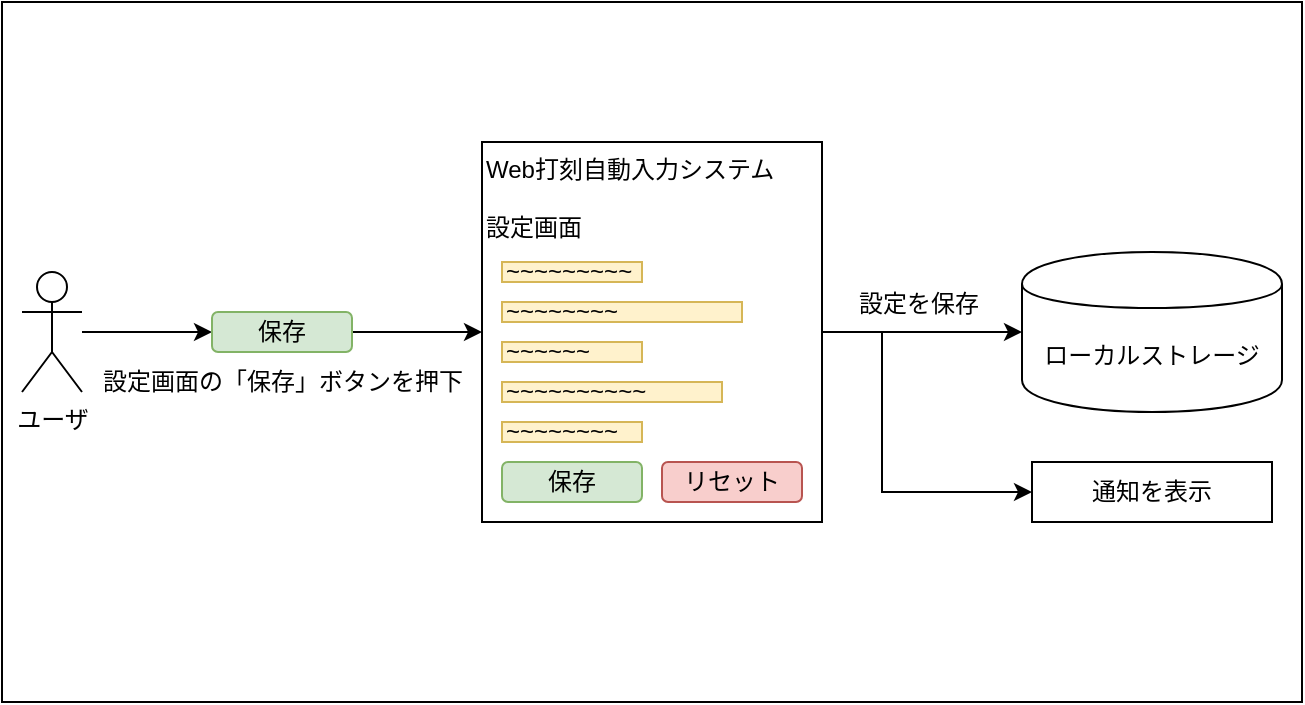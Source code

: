 <mxfile version="13.1.3">
    <diagram id="6hGFLwfOUW9BJ-s0fimq" name="Page-1">
        <mxGraphModel dx="983" dy="462" grid="1" gridSize="10" guides="1" tooltips="1" connect="1" arrows="1" fold="1" page="1" pageScale="1" pageWidth="650" pageHeight="350" math="0" shadow="0">
            <root>
                <mxCell id="0"/>
                <mxCell id="1" parent="0"/>
                <mxCell id="39" value="" style="rounded=0;whiteSpace=wrap;html=1;" vertex="1" parent="1">
                    <mxGeometry y="350" width="650" height="350" as="geometry"/>
                </mxCell>
                <mxCell id="38" style="edgeStyle=orthogonalEdgeStyle;rounded=0;orthogonalLoop=1;jettySize=auto;html=1;entryX=0;entryY=0.5;entryDx=0;entryDy=0;" edge="1" parent="1" source="2" target="33">
                    <mxGeometry relative="1" as="geometry"/>
                </mxCell>
                <mxCell id="2" value="ユーザ" style="shape=umlActor;verticalLabelPosition=bottom;labelBackgroundColor=#ffffff;verticalAlign=top;html=1;outlineConnect=0;" parent="1" vertex="1">
                    <mxGeometry x="10" y="485" width="30" height="60" as="geometry"/>
                </mxCell>
                <mxCell id="36" style="edgeStyle=orthogonalEdgeStyle;rounded=0;orthogonalLoop=1;jettySize=auto;html=1;entryX=0;entryY=0.5;entryDx=0;entryDy=0;" edge="1" parent="1" source="7" target="15">
                    <mxGeometry relative="1" as="geometry"/>
                </mxCell>
                <mxCell id="42" style="edgeStyle=orthogonalEdgeStyle;rounded=0;orthogonalLoop=1;jettySize=auto;html=1;entryX=0;entryY=0.5;entryDx=0;entryDy=0;" edge="1" parent="1" source="7" target="41">
                    <mxGeometry relative="1" as="geometry">
                        <Array as="points">
                            <mxPoint x="440" y="515"/>
                            <mxPoint x="440" y="595"/>
                        </Array>
                    </mxGeometry>
                </mxCell>
                <mxCell id="7" value="Web打刻自動入力システム&lt;br&gt;&lt;br&gt;設定画面" style="rounded=0;whiteSpace=wrap;html=1;align=left;verticalAlign=top;" parent="1" vertex="1">
                    <mxGeometry x="240" y="420" width="170" height="190" as="geometry"/>
                </mxCell>
                <mxCell id="15" value="ローカルストレージ" style="shape=cylinder;whiteSpace=wrap;html=1;boundedLbl=1;backgroundOutline=1;" parent="1" vertex="1">
                    <mxGeometry x="510" y="475" width="130" height="80" as="geometry"/>
                </mxCell>
                <mxCell id="26" value="保存" style="rounded=1;whiteSpace=wrap;html=1;align=center;fillColor=#d5e8d4;strokeColor=#82b366;" parent="1" vertex="1">
                    <mxGeometry x="250" y="580" width="70" height="20" as="geometry"/>
                </mxCell>
                <mxCell id="27" value="リセット" style="rounded=1;whiteSpace=wrap;html=1;align=center;fillColor=#f8cecc;strokeColor=#b85450;" parent="1" vertex="1">
                    <mxGeometry x="330" y="580" width="70" height="20" as="geometry"/>
                </mxCell>
                <mxCell id="28" value="~~~~~~~~~" style="rounded=0;whiteSpace=wrap;html=1;align=left;fillColor=#fff2cc;strokeColor=#d6b656;" parent="1" vertex="1">
                    <mxGeometry x="250" y="480" width="70" height="10" as="geometry"/>
                </mxCell>
                <mxCell id="29" value="~~~~~~~~" style="rounded=0;whiteSpace=wrap;html=1;align=left;fillColor=#fff2cc;strokeColor=#d6b656;" parent="1" vertex="1">
                    <mxGeometry x="250" y="500" width="120" height="10" as="geometry"/>
                </mxCell>
                <mxCell id="30" value="~~~~~~" style="rounded=0;whiteSpace=wrap;html=1;align=left;fillColor=#fff2cc;strokeColor=#d6b656;" parent="1" vertex="1">
                    <mxGeometry x="250" y="520" width="70" height="10" as="geometry"/>
                </mxCell>
                <mxCell id="31" value="~~~~~~~~~~" style="rounded=0;whiteSpace=wrap;html=1;align=left;fillColor=#fff2cc;strokeColor=#d6b656;" parent="1" vertex="1">
                    <mxGeometry x="250" y="540" width="110" height="10" as="geometry"/>
                </mxCell>
                <mxCell id="32" value="~~~~~~~~" style="rounded=0;whiteSpace=wrap;html=1;align=left;fillColor=#fff2cc;strokeColor=#d6b656;" parent="1" vertex="1">
                    <mxGeometry x="250" y="560" width="70" height="10" as="geometry"/>
                </mxCell>
                <mxCell id="35" style="edgeStyle=orthogonalEdgeStyle;rounded=0;orthogonalLoop=1;jettySize=auto;html=1;" edge="1" parent="1" source="33" target="7">
                    <mxGeometry relative="1" as="geometry"/>
                </mxCell>
                <mxCell id="33" value="保存" style="rounded=1;whiteSpace=wrap;html=1;align=center;fillColor=#d5e8d4;strokeColor=#82b366;" parent="1" vertex="1">
                    <mxGeometry x="105" y="505" width="70" height="20" as="geometry"/>
                </mxCell>
                <mxCell id="34" value="設定画面の「保存」ボタンを押下" style="text;html=1;align=center;verticalAlign=middle;resizable=0;points=[];autosize=1;" vertex="1" parent="1">
                    <mxGeometry x="40" y="530" width="200" height="20" as="geometry"/>
                </mxCell>
                <mxCell id="37" value="設定を保存" style="text;html=1;align=center;verticalAlign=middle;resizable=0;points=[];autosize=1;" vertex="1" parent="1">
                    <mxGeometry x="418" y="491" width="80" height="20" as="geometry"/>
                </mxCell>
                <mxCell id="41" value="通知を表示" style="rounded=0;whiteSpace=wrap;html=1;" vertex="1" parent="1">
                    <mxGeometry x="515" y="580" width="120" height="30" as="geometry"/>
                </mxCell>
            </root>
        </mxGraphModel>
    </diagram>
</mxfile>